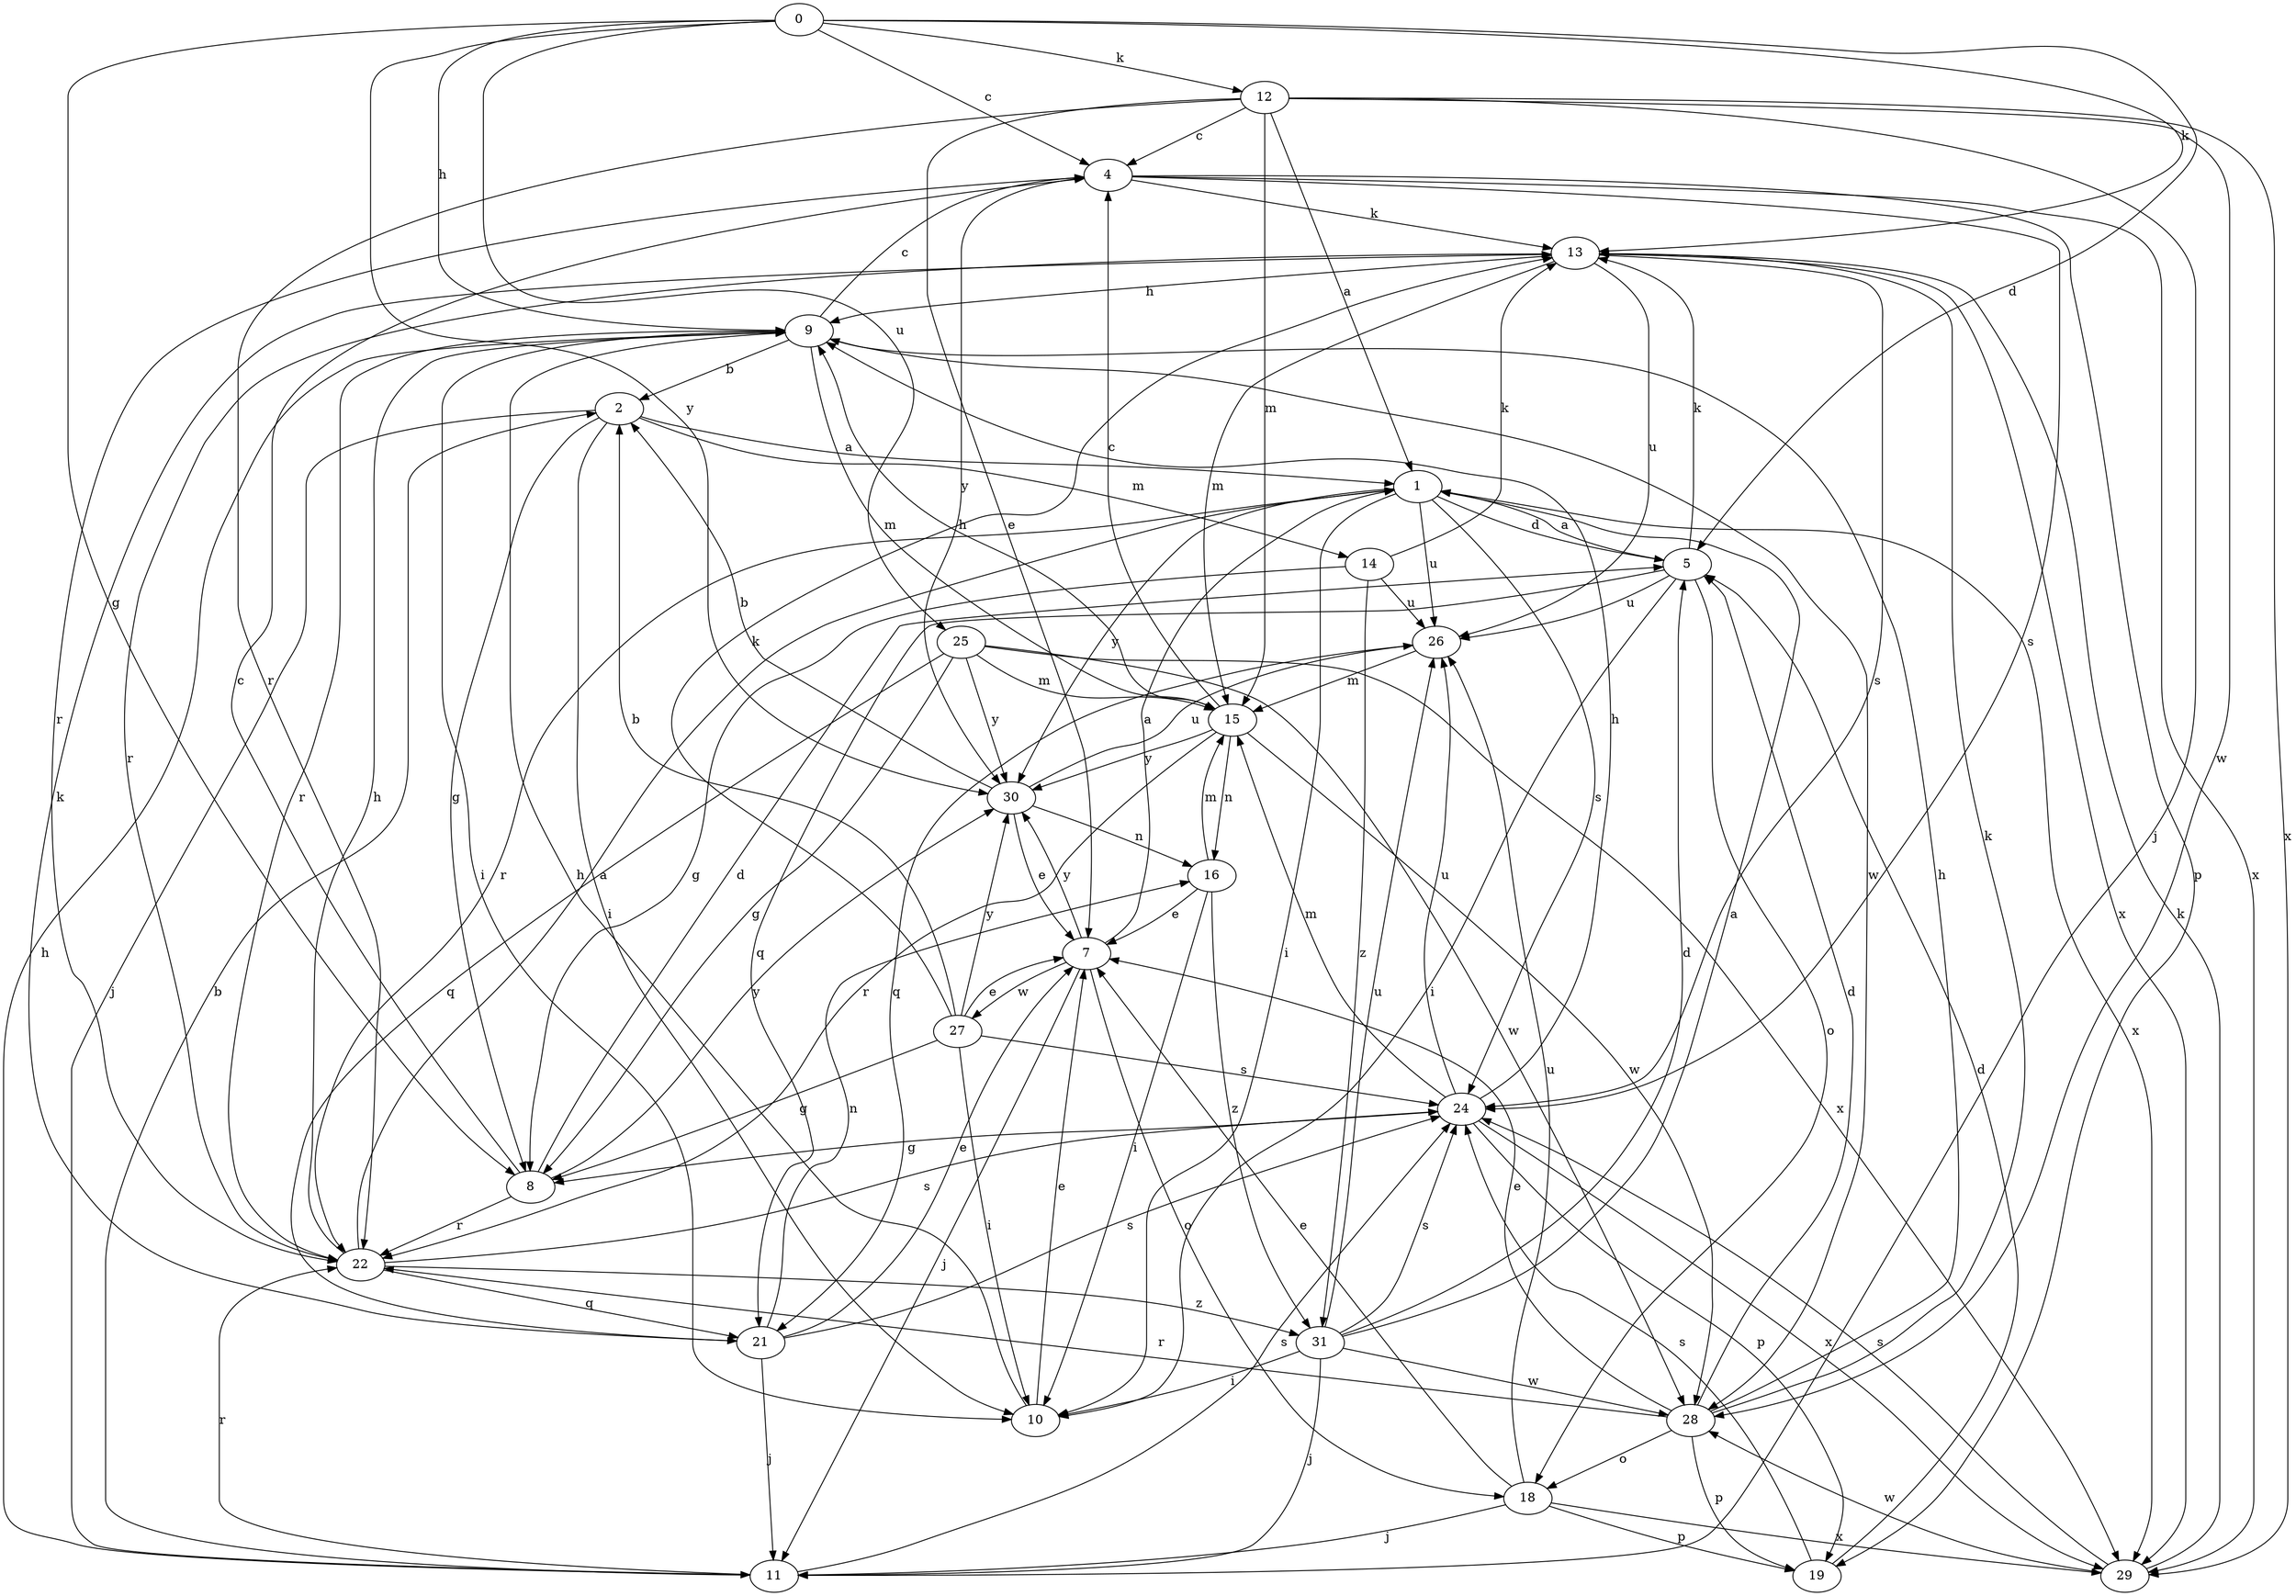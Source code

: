 strict digraph  {
0;
1;
2;
4;
5;
7;
8;
9;
10;
11;
12;
13;
14;
15;
16;
18;
19;
21;
22;
24;
25;
26;
27;
28;
29;
30;
31;
0 -> 4  [label=c];
0 -> 5  [label=d];
0 -> 8  [label=g];
0 -> 9  [label=h];
0 -> 12  [label=k];
0 -> 13  [label=k];
0 -> 25  [label=u];
0 -> 30  [label=y];
1 -> 5  [label=d];
1 -> 10  [label=i];
1 -> 22  [label=r];
1 -> 24  [label=s];
1 -> 26  [label=u];
1 -> 29  [label=x];
1 -> 30  [label=y];
2 -> 1  [label=a];
2 -> 8  [label=g];
2 -> 10  [label=i];
2 -> 11  [label=j];
2 -> 14  [label=m];
4 -> 13  [label=k];
4 -> 19  [label=p];
4 -> 22  [label=r];
4 -> 24  [label=s];
4 -> 29  [label=x];
4 -> 30  [label=y];
5 -> 1  [label=a];
5 -> 10  [label=i];
5 -> 13  [label=k];
5 -> 18  [label=o];
5 -> 21  [label=q];
5 -> 26  [label=u];
7 -> 1  [label=a];
7 -> 11  [label=j];
7 -> 18  [label=o];
7 -> 27  [label=w];
7 -> 30  [label=y];
8 -> 4  [label=c];
8 -> 5  [label=d];
8 -> 22  [label=r];
8 -> 30  [label=y];
9 -> 2  [label=b];
9 -> 4  [label=c];
9 -> 10  [label=i];
9 -> 15  [label=m];
9 -> 22  [label=r];
9 -> 28  [label=w];
10 -> 7  [label=e];
10 -> 9  [label=h];
11 -> 2  [label=b];
11 -> 9  [label=h];
11 -> 22  [label=r];
11 -> 24  [label=s];
12 -> 1  [label=a];
12 -> 4  [label=c];
12 -> 7  [label=e];
12 -> 11  [label=j];
12 -> 15  [label=m];
12 -> 22  [label=r];
12 -> 28  [label=w];
12 -> 29  [label=x];
13 -> 9  [label=h];
13 -> 15  [label=m];
13 -> 22  [label=r];
13 -> 24  [label=s];
13 -> 26  [label=u];
13 -> 29  [label=x];
14 -> 8  [label=g];
14 -> 13  [label=k];
14 -> 26  [label=u];
14 -> 31  [label=z];
15 -> 4  [label=c];
15 -> 9  [label=h];
15 -> 16  [label=n];
15 -> 22  [label=r];
15 -> 28  [label=w];
15 -> 30  [label=y];
16 -> 7  [label=e];
16 -> 10  [label=i];
16 -> 15  [label=m];
16 -> 31  [label=z];
18 -> 7  [label=e];
18 -> 11  [label=j];
18 -> 19  [label=p];
18 -> 26  [label=u];
18 -> 29  [label=x];
19 -> 5  [label=d];
19 -> 24  [label=s];
21 -> 7  [label=e];
21 -> 11  [label=j];
21 -> 13  [label=k];
21 -> 16  [label=n];
21 -> 24  [label=s];
22 -> 1  [label=a];
22 -> 9  [label=h];
22 -> 21  [label=q];
22 -> 24  [label=s];
22 -> 31  [label=z];
24 -> 8  [label=g];
24 -> 9  [label=h];
24 -> 15  [label=m];
24 -> 19  [label=p];
24 -> 26  [label=u];
24 -> 29  [label=x];
25 -> 8  [label=g];
25 -> 15  [label=m];
25 -> 21  [label=q];
25 -> 28  [label=w];
25 -> 29  [label=x];
25 -> 30  [label=y];
26 -> 15  [label=m];
26 -> 21  [label=q];
27 -> 2  [label=b];
27 -> 7  [label=e];
27 -> 8  [label=g];
27 -> 10  [label=i];
27 -> 13  [label=k];
27 -> 24  [label=s];
27 -> 30  [label=y];
28 -> 5  [label=d];
28 -> 7  [label=e];
28 -> 9  [label=h];
28 -> 13  [label=k];
28 -> 18  [label=o];
28 -> 19  [label=p];
28 -> 22  [label=r];
29 -> 13  [label=k];
29 -> 24  [label=s];
29 -> 28  [label=w];
30 -> 2  [label=b];
30 -> 7  [label=e];
30 -> 16  [label=n];
30 -> 26  [label=u];
31 -> 1  [label=a];
31 -> 5  [label=d];
31 -> 10  [label=i];
31 -> 11  [label=j];
31 -> 24  [label=s];
31 -> 26  [label=u];
31 -> 28  [label=w];
}
